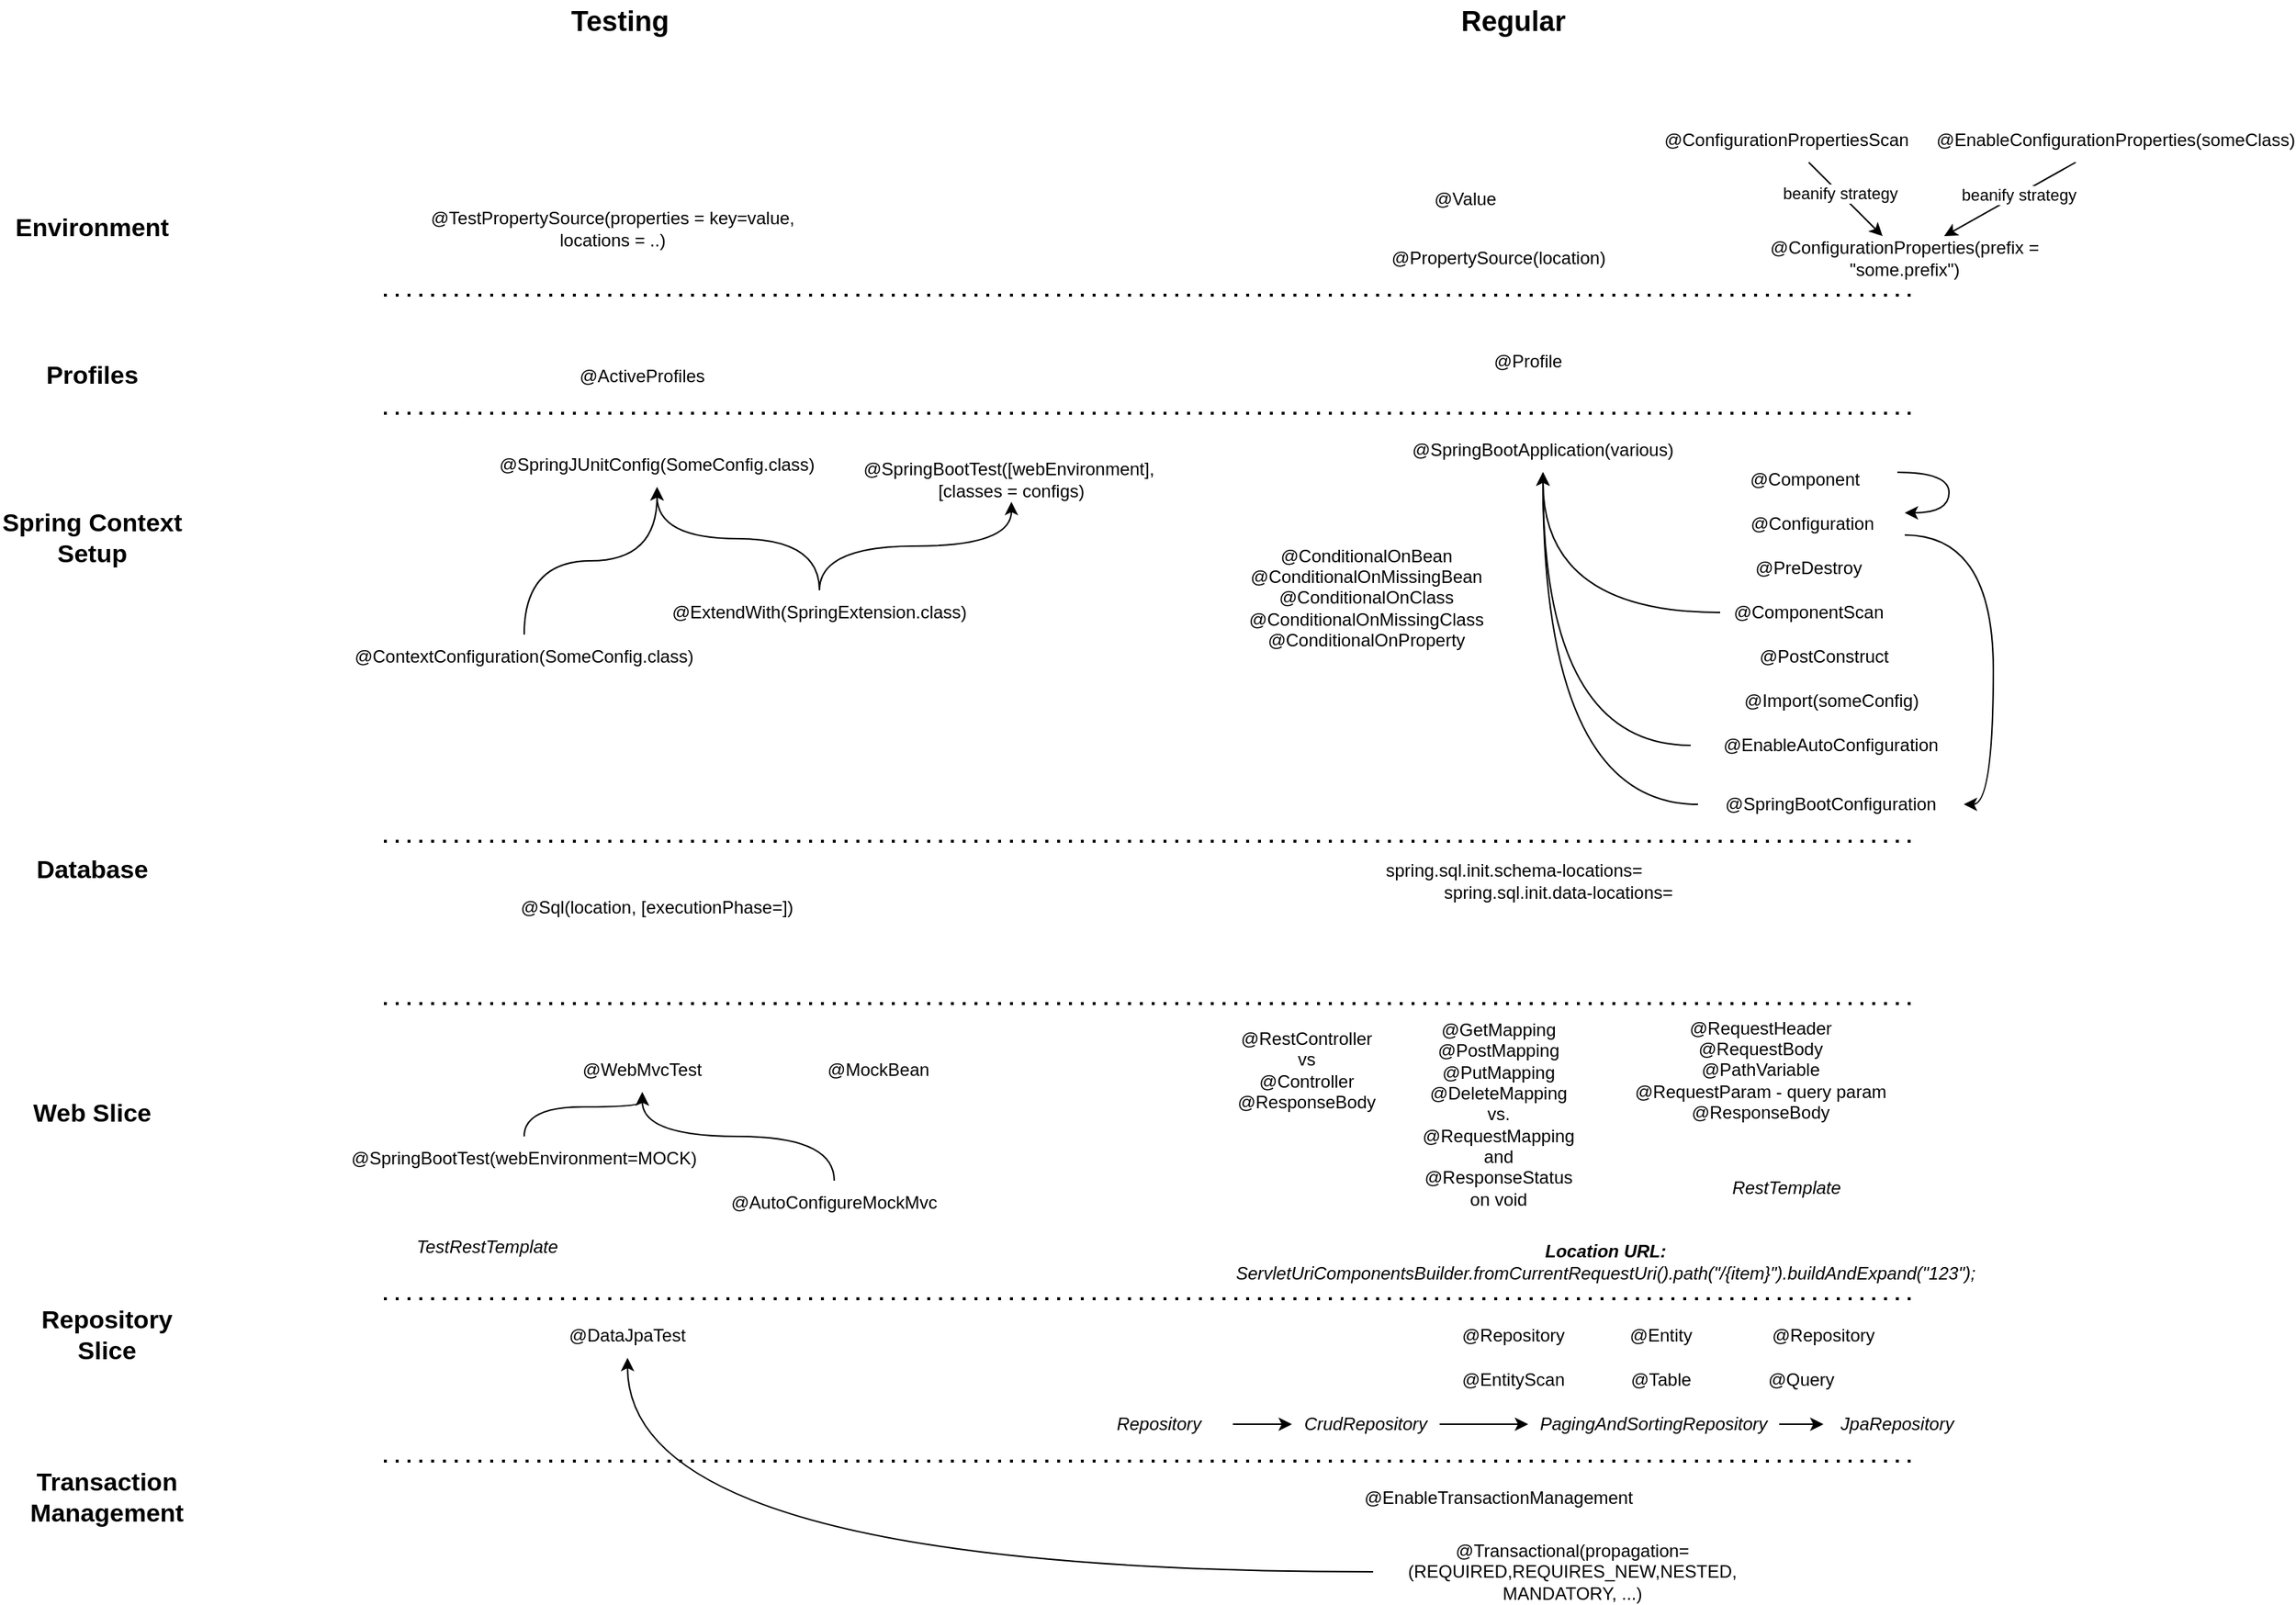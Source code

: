 <mxfile version="24.1.0" type="device">
  <diagram name="Page-1" id="GkUBHkfAdRPHa9jmL9Ta">
    <mxGraphModel dx="1712" dy="2444" grid="1" gridSize="10" guides="1" tooltips="1" connect="1" arrows="1" fold="1" page="1" pageScale="1" pageWidth="827" pageHeight="1169" math="0" shadow="0">
      <root>
        <mxCell id="0" />
        <mxCell id="1" parent="0" />
        <mxCell id="6Yl5WeawwzPgyNrMgm4S-1" value="@SpringJUnitConfig(SomeConfig.class)" style="text;html=1;align=center;verticalAlign=middle;whiteSpace=wrap;rounded=0;" vertex="1" parent="1">
          <mxGeometry x="90" y="190" width="270" height="30" as="geometry" />
        </mxCell>
        <mxCell id="6Yl5WeawwzPgyNrMgm4S-4" style="edgeStyle=orthogonalEdgeStyle;rounded=0;orthogonalLoop=1;jettySize=auto;html=1;entryX=0.5;entryY=1;entryDx=0;entryDy=0;curved=1;" edge="1" parent="1" source="6Yl5WeawwzPgyNrMgm4S-2" target="6Yl5WeawwzPgyNrMgm4S-1">
          <mxGeometry relative="1" as="geometry" />
        </mxCell>
        <mxCell id="6Yl5WeawwzPgyNrMgm4S-2" value="@ContextConfiguration(SomeConfig.class)" style="text;html=1;align=center;verticalAlign=middle;whiteSpace=wrap;rounded=0;" vertex="1" parent="1">
          <mxGeometry y="320" width="270" height="30" as="geometry" />
        </mxCell>
        <mxCell id="6Yl5WeawwzPgyNrMgm4S-5" style="edgeStyle=orthogonalEdgeStyle;rounded=0;orthogonalLoop=1;jettySize=auto;html=1;entryX=0.5;entryY=1;entryDx=0;entryDy=0;curved=1;" edge="1" parent="1" source="6Yl5WeawwzPgyNrMgm4S-3" target="6Yl5WeawwzPgyNrMgm4S-1">
          <mxGeometry relative="1" as="geometry" />
        </mxCell>
        <mxCell id="6Yl5WeawwzPgyNrMgm4S-23" style="edgeStyle=orthogonalEdgeStyle;rounded=0;orthogonalLoop=1;jettySize=auto;html=1;curved=1;" edge="1" parent="1" source="6Yl5WeawwzPgyNrMgm4S-3" target="6Yl5WeawwzPgyNrMgm4S-12">
          <mxGeometry relative="1" as="geometry" />
        </mxCell>
        <mxCell id="6Yl5WeawwzPgyNrMgm4S-3" value="@Extend&lt;span style=&quot;background-color: initial;&quot;&gt;With(SpringExtension.class)&lt;/span&gt;" style="text;html=1;align=center;verticalAlign=middle;whiteSpace=wrap;rounded=0;" vertex="1" parent="1">
          <mxGeometry x="200" y="290" width="270" height="30" as="geometry" />
        </mxCell>
        <mxCell id="6Yl5WeawwzPgyNrMgm4S-6" value="Profiles" style="text;html=1;align=center;verticalAlign=middle;whiteSpace=wrap;rounded=0;fontSize=17;fontStyle=1" vertex="1" parent="1">
          <mxGeometry x="-220" y="130" width="125" height="30" as="geometry" />
        </mxCell>
        <mxCell id="6Yl5WeawwzPgyNrMgm4S-8" value="@TestPropertySource(properties = key=value, locations = ..)" style="text;html=1;align=center;verticalAlign=middle;whiteSpace=wrap;rounded=0;" vertex="1" parent="1">
          <mxGeometry x="60" y="30" width="270" height="30" as="geometry" />
        </mxCell>
        <mxCell id="6Yl5WeawwzPgyNrMgm4S-9" value="@Sql(location, [executionPhase=])" style="text;html=1;align=center;verticalAlign=middle;whiteSpace=wrap;rounded=0;" vertex="1" parent="1">
          <mxGeometry x="90" y="490" width="270" height="30" as="geometry" />
        </mxCell>
        <mxCell id="6Yl5WeawwzPgyNrMgm4S-10" value="@ActiveProfiles" style="text;html=1;align=center;verticalAlign=middle;whiteSpace=wrap;rounded=0;" vertex="1" parent="1">
          <mxGeometry x="80" y="130" width="270" height="30" as="geometry" />
        </mxCell>
        <mxCell id="6Yl5WeawwzPgyNrMgm4S-11" value="@Profile" style="text;html=1;align=center;verticalAlign=middle;whiteSpace=wrap;rounded=0;" vertex="1" parent="1">
          <mxGeometry x="680" y="120" width="270" height="30" as="geometry" />
        </mxCell>
        <mxCell id="6Yl5WeawwzPgyNrMgm4S-12" value="@SpringBootTest([webEnvironment],&amp;nbsp;&lt;div&gt;[classes = configs)&lt;/div&gt;" style="text;html=1;align=center;verticalAlign=middle;whiteSpace=wrap;rounded=0;" vertex="1" parent="1">
          <mxGeometry x="330" y="200" width="270" height="30" as="geometry" />
        </mxCell>
        <mxCell id="6Yl5WeawwzPgyNrMgm4S-13" value="Spring Context Setup" style="text;html=1;align=center;verticalAlign=middle;whiteSpace=wrap;rounded=0;fontSize=17;fontStyle=1" vertex="1" parent="1">
          <mxGeometry x="-220" y="240" width="125" height="30" as="geometry" />
        </mxCell>
        <mxCell id="6Yl5WeawwzPgyNrMgm4S-15" value="Environment" style="text;html=1;align=center;verticalAlign=middle;whiteSpace=wrap;rounded=0;fontSize=17;fontStyle=1" vertex="1" parent="1">
          <mxGeometry x="-220" y="30" width="125" height="30" as="geometry" />
        </mxCell>
        <mxCell id="6Yl5WeawwzPgyNrMgm4S-16" value="Database" style="text;html=1;align=center;verticalAlign=middle;whiteSpace=wrap;rounded=0;fontSize=17;fontStyle=1" vertex="1" parent="1">
          <mxGeometry x="-220" y="465" width="125" height="30" as="geometry" />
        </mxCell>
        <mxCell id="6Yl5WeawwzPgyNrMgm4S-17" value="spring.sql.init.schema-locations=" style="text;html=1;align=center;verticalAlign=middle;resizable=0;points=[];autosize=1;strokeColor=none;fillColor=none;" vertex="1" parent="1">
          <mxGeometry x="705" y="465" width="200" height="30" as="geometry" />
        </mxCell>
        <mxCell id="6Yl5WeawwzPgyNrMgm4S-18" value="spring.sql.init.data-locations=" style="text;html=1;align=center;verticalAlign=middle;resizable=0;points=[];autosize=1;strokeColor=none;fillColor=none;" vertex="1" parent="1">
          <mxGeometry x="745" y="480" width="180" height="30" as="geometry" />
        </mxCell>
        <mxCell id="6Yl5WeawwzPgyNrMgm4S-24" value="Web Slice" style="text;html=1;align=center;verticalAlign=middle;whiteSpace=wrap;rounded=0;fontSize=17;fontStyle=1" vertex="1" parent="1">
          <mxGeometry x="-220" y="630" width="125" height="30" as="geometry" />
        </mxCell>
        <mxCell id="6Yl5WeawwzPgyNrMgm4S-25" value="@WebMvcTest" style="text;html=1;align=center;verticalAlign=middle;whiteSpace=wrap;rounded=0;" vertex="1" parent="1">
          <mxGeometry x="80" y="600" width="270" height="30" as="geometry" />
        </mxCell>
        <mxCell id="6Yl5WeawwzPgyNrMgm4S-27" style="edgeStyle=orthogonalEdgeStyle;rounded=0;orthogonalLoop=1;jettySize=auto;html=1;entryX=0.5;entryY=1;entryDx=0;entryDy=0;curved=1;" edge="1" parent="1" source="6Yl5WeawwzPgyNrMgm4S-26" target="6Yl5WeawwzPgyNrMgm4S-25">
          <mxGeometry relative="1" as="geometry" />
        </mxCell>
        <mxCell id="6Yl5WeawwzPgyNrMgm4S-26" value="@SpringBootTest(webEnvironment=MOCK)" style="text;html=1;align=center;verticalAlign=middle;whiteSpace=wrap;rounded=0;" vertex="1" parent="1">
          <mxGeometry y="660" width="270" height="30" as="geometry" />
        </mxCell>
        <mxCell id="6Yl5WeawwzPgyNrMgm4S-29" style="edgeStyle=orthogonalEdgeStyle;rounded=0;orthogonalLoop=1;jettySize=auto;html=1;curved=1;" edge="1" parent="1" source="6Yl5WeawwzPgyNrMgm4S-28" target="6Yl5WeawwzPgyNrMgm4S-25">
          <mxGeometry relative="1" as="geometry" />
        </mxCell>
        <mxCell id="6Yl5WeawwzPgyNrMgm4S-28" value="@AutoConfigureMockMvc" style="text;html=1;align=center;verticalAlign=middle;whiteSpace=wrap;rounded=0;" vertex="1" parent="1">
          <mxGeometry x="210" y="690" width="270" height="30" as="geometry" />
        </mxCell>
        <mxCell id="6Yl5WeawwzPgyNrMgm4S-30" value="@MockBean" style="text;html=1;align=center;verticalAlign=middle;whiteSpace=wrap;rounded=0;" vertex="1" parent="1">
          <mxGeometry x="320" y="600" width="110" height="30" as="geometry" />
        </mxCell>
        <mxCell id="6Yl5WeawwzPgyNrMgm4S-31" value="Repository Slice" style="text;html=1;align=center;verticalAlign=middle;whiteSpace=wrap;rounded=0;fontSize=17;fontStyle=1" vertex="1" parent="1">
          <mxGeometry x="-210" y="780" width="125" height="30" as="geometry" />
        </mxCell>
        <mxCell id="6Yl5WeawwzPgyNrMgm4S-32" value="@DataJpaTest" style="text;html=1;align=center;verticalAlign=middle;whiteSpace=wrap;rounded=0;" vertex="1" parent="1">
          <mxGeometry x="70" y="780" width="270" height="30" as="geometry" />
        </mxCell>
        <mxCell id="6Yl5WeawwzPgyNrMgm4S-49" style="edgeStyle=orthogonalEdgeStyle;rounded=0;orthogonalLoop=1;jettySize=auto;html=1;exitX=0;exitY=0.5;exitDx=0;exitDy=0;entryX=0.5;entryY=1;entryDx=0;entryDy=0;curved=1;" edge="1" parent="1" source="6Yl5WeawwzPgyNrMgm4S-33" target="6Yl5WeawwzPgyNrMgm4S-46">
          <mxGeometry relative="1" as="geometry" />
        </mxCell>
        <mxCell id="6Yl5WeawwzPgyNrMgm4S-33" value="@ComponentScan" style="text;html=1;align=center;verticalAlign=middle;whiteSpace=wrap;rounded=0;" vertex="1" parent="1">
          <mxGeometry x="945" y="290" width="120" height="30" as="geometry" />
        </mxCell>
        <mxCell id="6Yl5WeawwzPgyNrMgm4S-64" style="edgeStyle=orthogonalEdgeStyle;rounded=0;orthogonalLoop=1;jettySize=auto;html=1;entryX=1;entryY=0.5;entryDx=0;entryDy=0;curved=1;exitX=1;exitY=0.75;exitDx=0;exitDy=0;" edge="1" parent="1" source="6Yl5WeawwzPgyNrMgm4S-34" target="6Yl5WeawwzPgyNrMgm4S-47">
          <mxGeometry relative="1" as="geometry">
            <Array as="points">
              <mxPoint x="1130" y="253" />
              <mxPoint x="1130" y="435" />
            </Array>
          </mxGeometry>
        </mxCell>
        <mxCell id="6Yl5WeawwzPgyNrMgm4S-34" value="@Configuration" style="text;html=1;align=center;verticalAlign=middle;whiteSpace=wrap;rounded=0;" vertex="1" parent="1">
          <mxGeometry x="945" y="230" width="125" height="30" as="geometry" />
        </mxCell>
        <mxCell id="6Yl5WeawwzPgyNrMgm4S-35" value="@Value" style="text;html=1;align=center;verticalAlign=middle;whiteSpace=wrap;rounded=0;" vertex="1" parent="1">
          <mxGeometry x="730" y="10" width="85" height="30" as="geometry" />
        </mxCell>
        <mxCell id="6Yl5WeawwzPgyNrMgm4S-36" value="Testing" style="text;html=1;align=center;verticalAlign=middle;whiteSpace=wrap;rounded=0;fontSize=19;fontStyle=1" vertex="1" parent="1">
          <mxGeometry x="170" y="-110" width="60" height="30" as="geometry" />
        </mxCell>
        <mxCell id="6Yl5WeawwzPgyNrMgm4S-37" value="Regular" style="text;html=1;align=center;verticalAlign=middle;whiteSpace=wrap;rounded=0;fontSize=19;fontStyle=1" vertex="1" parent="1">
          <mxGeometry x="775" y="-110" width="60" height="30" as="geometry" />
        </mxCell>
        <mxCell id="6Yl5WeawwzPgyNrMgm4S-39" value="@PostConstruct" style="text;html=1;align=center;verticalAlign=middle;whiteSpace=wrap;rounded=0;" vertex="1" parent="1">
          <mxGeometry x="952.5" y="320" width="125" height="30" as="geometry" />
        </mxCell>
        <mxCell id="6Yl5WeawwzPgyNrMgm4S-41" value="@PreDestroy" style="text;html=1;align=center;verticalAlign=middle;whiteSpace=wrap;rounded=0;" vertex="1" parent="1">
          <mxGeometry x="965" y="260" width="80" height="30" as="geometry" />
        </mxCell>
        <mxCell id="6Yl5WeawwzPgyNrMgm4S-42" value="@PropertySource(location)" style="text;html=1;align=center;verticalAlign=middle;whiteSpace=wrap;rounded=0;" vertex="1" parent="1">
          <mxGeometry x="710" y="50" width="170" height="30" as="geometry" />
        </mxCell>
        <mxCell id="6Yl5WeawwzPgyNrMgm4S-43" value="@Repository" style="text;html=1;align=center;verticalAlign=middle;whiteSpace=wrap;rounded=0;" vertex="1" parent="1">
          <mxGeometry x="755" y="780" width="100" height="30" as="geometry" />
        </mxCell>
        <mxCell id="6Yl5WeawwzPgyNrMgm4S-44" value="@EntityScan" style="text;html=1;align=center;verticalAlign=middle;whiteSpace=wrap;rounded=0;" vertex="1" parent="1">
          <mxGeometry x="750" y="810" width="110" height="30" as="geometry" />
        </mxCell>
        <mxCell id="6Yl5WeawwzPgyNrMgm4S-45" value="@Import(someConfig)" style="text;html=1;align=center;verticalAlign=middle;whiteSpace=wrap;rounded=0;" vertex="1" parent="1">
          <mxGeometry x="947.5" y="350" width="145" height="30" as="geometry" />
        </mxCell>
        <mxCell id="6Yl5WeawwzPgyNrMgm4S-46" value="@SpringBootApplication(various)" style="text;html=1;align=center;verticalAlign=middle;whiteSpace=wrap;rounded=0;" vertex="1" parent="1">
          <mxGeometry x="690" y="180" width="270" height="30" as="geometry" />
        </mxCell>
        <mxCell id="6Yl5WeawwzPgyNrMgm4S-48" style="edgeStyle=orthogonalEdgeStyle;rounded=0;orthogonalLoop=1;jettySize=auto;html=1;entryX=0.5;entryY=1;entryDx=0;entryDy=0;curved=1;exitX=0;exitY=0.5;exitDx=0;exitDy=0;" edge="1" parent="1" source="6Yl5WeawwzPgyNrMgm4S-47" target="6Yl5WeawwzPgyNrMgm4S-46">
          <mxGeometry relative="1" as="geometry" />
        </mxCell>
        <mxCell id="6Yl5WeawwzPgyNrMgm4S-47" value="@SpringBootConfiguration" style="text;html=1;align=center;verticalAlign=middle;whiteSpace=wrap;rounded=0;" vertex="1" parent="1">
          <mxGeometry x="930" y="420" width="180" height="30" as="geometry" />
        </mxCell>
        <mxCell id="6Yl5WeawwzPgyNrMgm4S-51" style="edgeStyle=orthogonalEdgeStyle;rounded=0;orthogonalLoop=1;jettySize=auto;html=1;entryX=0.5;entryY=1;entryDx=0;entryDy=0;curved=1;exitX=0;exitY=0.5;exitDx=0;exitDy=0;" edge="1" parent="1" source="6Yl5WeawwzPgyNrMgm4S-50" target="6Yl5WeawwzPgyNrMgm4S-46">
          <mxGeometry relative="1" as="geometry">
            <mxPoint x="893" y="210" as="targetPoint" />
          </mxGeometry>
        </mxCell>
        <mxCell id="6Yl5WeawwzPgyNrMgm4S-50" value="@EnableAutoConfiguration" style="text;html=1;align=center;verticalAlign=middle;whiteSpace=wrap;rounded=0;" vertex="1" parent="1">
          <mxGeometry x="925" y="380" width="190" height="30" as="geometry" />
        </mxCell>
        <mxCell id="6Yl5WeawwzPgyNrMgm4S-52" value="" style="endArrow=none;dashed=1;html=1;dashPattern=1 3;strokeWidth=2;rounded=0;" edge="1" parent="1">
          <mxGeometry width="50" height="50" relative="1" as="geometry">
            <mxPoint x="40" y="170" as="sourcePoint" />
            <mxPoint x="1080" y="170" as="targetPoint" />
          </mxGeometry>
        </mxCell>
        <mxCell id="6Yl5WeawwzPgyNrMgm4S-53" value="" style="endArrow=none;dashed=1;html=1;dashPattern=1 3;strokeWidth=2;rounded=0;" edge="1" parent="1">
          <mxGeometry width="50" height="50" relative="1" as="geometry">
            <mxPoint x="40" y="460" as="sourcePoint" />
            <mxPoint x="1080" y="460" as="targetPoint" />
          </mxGeometry>
        </mxCell>
        <mxCell id="6Yl5WeawwzPgyNrMgm4S-54" value="" style="endArrow=none;dashed=1;html=1;dashPattern=1 3;strokeWidth=2;rounded=0;" edge="1" parent="1">
          <mxGeometry width="50" height="50" relative="1" as="geometry">
            <mxPoint x="40" y="570" as="sourcePoint" />
            <mxPoint x="1080" y="570" as="targetPoint" />
          </mxGeometry>
        </mxCell>
        <mxCell id="6Yl5WeawwzPgyNrMgm4S-55" value="" style="endArrow=none;dashed=1;html=1;dashPattern=1 3;strokeWidth=2;rounded=0;" edge="1" parent="1">
          <mxGeometry width="50" height="50" relative="1" as="geometry">
            <mxPoint x="40" y="770" as="sourcePoint" />
            <mxPoint x="1080" y="770" as="targetPoint" />
          </mxGeometry>
        </mxCell>
        <mxCell id="6Yl5WeawwzPgyNrMgm4S-56" value="" style="endArrow=none;dashed=1;html=1;dashPattern=1 3;strokeWidth=2;rounded=0;" edge="1" parent="1">
          <mxGeometry width="50" height="50" relative="1" as="geometry">
            <mxPoint x="40" y="90" as="sourcePoint" />
            <mxPoint x="1080" y="90" as="targetPoint" />
          </mxGeometry>
        </mxCell>
        <mxCell id="6Yl5WeawwzPgyNrMgm4S-57" value="Transaction Management" style="text;html=1;align=center;verticalAlign=middle;whiteSpace=wrap;rounded=0;fontSize=17;fontStyle=1" vertex="1" parent="1">
          <mxGeometry x="-210" y="890" width="125" height="30" as="geometry" />
        </mxCell>
        <mxCell id="6Yl5WeawwzPgyNrMgm4S-59" value="@EnableTransactionManagement" style="text;html=1;align=center;verticalAlign=middle;whiteSpace=wrap;rounded=0;" vertex="1" parent="1">
          <mxGeometry x="660" y="890" width="270" height="30" as="geometry" />
        </mxCell>
        <mxCell id="6Yl5WeawwzPgyNrMgm4S-63" style="edgeStyle=orthogonalEdgeStyle;rounded=0;orthogonalLoop=1;jettySize=auto;html=1;entryX=0.5;entryY=1;entryDx=0;entryDy=0;curved=1;" edge="1" parent="1" source="6Yl5WeawwzPgyNrMgm4S-60" target="6Yl5WeawwzPgyNrMgm4S-32">
          <mxGeometry relative="1" as="geometry" />
        </mxCell>
        <mxCell id="6Yl5WeawwzPgyNrMgm4S-60" value="@Transactional(propagation=(REQUIRED,REQUIRES_NEW,NESTED, MANDATORY, ...)" style="text;html=1;align=center;verticalAlign=middle;whiteSpace=wrap;rounded=0;" vertex="1" parent="1">
          <mxGeometry x="710" y="940" width="270" height="30" as="geometry" />
        </mxCell>
        <mxCell id="6Yl5WeawwzPgyNrMgm4S-61" value="" style="endArrow=none;dashed=1;html=1;dashPattern=1 3;strokeWidth=2;rounded=0;" edge="1" parent="1">
          <mxGeometry width="50" height="50" relative="1" as="geometry">
            <mxPoint x="40" y="880" as="sourcePoint" />
            <mxPoint x="1080" y="880" as="targetPoint" />
          </mxGeometry>
        </mxCell>
        <mxCell id="6Yl5WeawwzPgyNrMgm4S-68" style="edgeStyle=orthogonalEdgeStyle;rounded=0;orthogonalLoop=1;jettySize=auto;html=1;curved=1;entryX=1;entryY=0.25;entryDx=0;entryDy=0;" edge="1" parent="1" source="6Yl5WeawwzPgyNrMgm4S-66" target="6Yl5WeawwzPgyNrMgm4S-34">
          <mxGeometry relative="1" as="geometry">
            <mxPoint x="1140" y="215" as="targetPoint" />
            <Array as="points">
              <mxPoint x="1100" y="210" />
              <mxPoint x="1100" y="238" />
            </Array>
          </mxGeometry>
        </mxCell>
        <mxCell id="6Yl5WeawwzPgyNrMgm4S-66" value="@Component" style="text;html=1;align=center;verticalAlign=middle;whiteSpace=wrap;rounded=0;" vertex="1" parent="1">
          <mxGeometry x="940" y="200" width="125" height="30" as="geometry" />
        </mxCell>
        <mxCell id="6Yl5WeawwzPgyNrMgm4S-70" value="@ConfigurationProperties(prefix = &quot;some.prefix&quot;)" style="text;html=1;align=center;verticalAlign=middle;whiteSpace=wrap;rounded=0;" vertex="1" parent="1">
          <mxGeometry x="950" y="50" width="240" height="30" as="geometry" />
        </mxCell>
        <mxCell id="6Yl5WeawwzPgyNrMgm4S-76" style="rounded=0;orthogonalLoop=1;jettySize=auto;html=1;" edge="1" parent="1" source="6Yl5WeawwzPgyNrMgm4S-71" target="6Yl5WeawwzPgyNrMgm4S-70">
          <mxGeometry relative="1" as="geometry" />
        </mxCell>
        <mxCell id="6Yl5WeawwzPgyNrMgm4S-77" value="beanify strategy" style="edgeLabel;html=1;align=center;verticalAlign=middle;resizable=0;points=[];" vertex="1" connectable="0" parent="6Yl5WeawwzPgyNrMgm4S-76">
          <mxGeometry x="-0.124" relative="1" as="geometry">
            <mxPoint as="offset" />
          </mxGeometry>
        </mxCell>
        <mxCell id="6Yl5WeawwzPgyNrMgm4S-71" value="@EnableConfigurationProperties(someClass)" style="text;html=1;align=center;verticalAlign=middle;whiteSpace=wrap;rounded=0;" vertex="1" parent="1">
          <mxGeometry x="1092.5" y="-30" width="240" height="30" as="geometry" />
        </mxCell>
        <mxCell id="6Yl5WeawwzPgyNrMgm4S-74" style="rounded=0;orthogonalLoop=1;jettySize=auto;html=1;" edge="1" parent="1" source="6Yl5WeawwzPgyNrMgm4S-72" target="6Yl5WeawwzPgyNrMgm4S-70">
          <mxGeometry relative="1" as="geometry" />
        </mxCell>
        <mxCell id="6Yl5WeawwzPgyNrMgm4S-75" value="beanify strategy" style="edgeLabel;html=1;align=center;verticalAlign=middle;resizable=0;points=[];" vertex="1" connectable="0" parent="6Yl5WeawwzPgyNrMgm4S-74">
          <mxGeometry x="-0.151" relative="1" as="geometry">
            <mxPoint as="offset" />
          </mxGeometry>
        </mxCell>
        <mxCell id="6Yl5WeawwzPgyNrMgm4S-72" value="@ConfigurationPropertiesScan" style="text;html=1;align=center;verticalAlign=middle;whiteSpace=wrap;rounded=0;" vertex="1" parent="1">
          <mxGeometry x="870" y="-30" width="240" height="30" as="geometry" />
        </mxCell>
        <mxCell id="6Yl5WeawwzPgyNrMgm4S-78" value="@ConditionalOnBean&lt;div&gt;@ConditionalOnMissingBean&lt;/div&gt;&lt;div&gt;@ConditionalOnClass&lt;/div&gt;&lt;div&gt;@ConditionalOnMissingClass&lt;/div&gt;&lt;div&gt;@ConditionalOnProperty&lt;/div&gt;" style="text;html=1;align=center;verticalAlign=middle;whiteSpace=wrap;rounded=0;" vertex="1" parent="1">
          <mxGeometry x="642.5" y="280" width="125" height="30" as="geometry" />
        </mxCell>
        <mxCell id="6Yl5WeawwzPgyNrMgm4S-85" value="@Entity" style="text;html=1;align=center;verticalAlign=middle;whiteSpace=wrap;rounded=0;" vertex="1" parent="1">
          <mxGeometry x="855" y="780" width="100" height="30" as="geometry" />
        </mxCell>
        <mxCell id="6Yl5WeawwzPgyNrMgm4S-86" value="@Table" style="text;html=1;align=center;verticalAlign=middle;whiteSpace=wrap;rounded=0;" vertex="1" parent="1">
          <mxGeometry x="855" y="810" width="100" height="30" as="geometry" />
        </mxCell>
        <mxCell id="6Yl5WeawwzPgyNrMgm4S-87" value="@Repository" style="text;html=1;align=center;verticalAlign=middle;whiteSpace=wrap;rounded=0;" vertex="1" parent="1">
          <mxGeometry x="965" y="780" width="100" height="30" as="geometry" />
        </mxCell>
        <mxCell id="6Yl5WeawwzPgyNrMgm4S-91" style="edgeStyle=orthogonalEdgeStyle;rounded=0;orthogonalLoop=1;jettySize=auto;html=1;fontStyle=2" edge="1" parent="1" source="6Yl5WeawwzPgyNrMgm4S-88" target="6Yl5WeawwzPgyNrMgm4S-89">
          <mxGeometry relative="1" as="geometry" />
        </mxCell>
        <mxCell id="6Yl5WeawwzPgyNrMgm4S-88" value="Repository" style="text;html=1;align=center;verticalAlign=middle;whiteSpace=wrap;rounded=0;fontStyle=2" vertex="1" parent="1">
          <mxGeometry x="515" y="840" width="100" height="30" as="geometry" />
        </mxCell>
        <mxCell id="6Yl5WeawwzPgyNrMgm4S-93" style="edgeStyle=orthogonalEdgeStyle;rounded=0;orthogonalLoop=1;jettySize=auto;html=1;fontStyle=2" edge="1" parent="1" source="6Yl5WeawwzPgyNrMgm4S-89" target="6Yl5WeawwzPgyNrMgm4S-92">
          <mxGeometry relative="1" as="geometry" />
        </mxCell>
        <mxCell id="6Yl5WeawwzPgyNrMgm4S-89" value="CrudRepository" style="text;html=1;align=center;verticalAlign=middle;whiteSpace=wrap;rounded=0;fontStyle=2" vertex="1" parent="1">
          <mxGeometry x="655" y="840" width="100" height="30" as="geometry" />
        </mxCell>
        <mxCell id="6Yl5WeawwzPgyNrMgm4S-90" value="JpaRepository" style="text;html=1;align=center;verticalAlign=middle;whiteSpace=wrap;rounded=0;fontStyle=2" vertex="1" parent="1">
          <mxGeometry x="1015" y="840" width="100" height="30" as="geometry" />
        </mxCell>
        <mxCell id="6Yl5WeawwzPgyNrMgm4S-94" style="edgeStyle=orthogonalEdgeStyle;rounded=0;orthogonalLoop=1;jettySize=auto;html=1;fontStyle=2" edge="1" parent="1" source="6Yl5WeawwzPgyNrMgm4S-92" target="6Yl5WeawwzPgyNrMgm4S-90">
          <mxGeometry relative="1" as="geometry" />
        </mxCell>
        <mxCell id="6Yl5WeawwzPgyNrMgm4S-92" value="PagingAndSortingRepository" style="text;html=1;align=center;verticalAlign=middle;whiteSpace=wrap;rounded=0;fontStyle=2" vertex="1" parent="1">
          <mxGeometry x="815" y="840" width="170" height="30" as="geometry" />
        </mxCell>
        <mxCell id="6Yl5WeawwzPgyNrMgm4S-95" value="@Query" style="text;html=1;align=center;verticalAlign=middle;whiteSpace=wrap;rounded=0;" vertex="1" parent="1">
          <mxGeometry x="950" y="810" width="100" height="30" as="geometry" />
        </mxCell>
        <mxCell id="6Yl5WeawwzPgyNrMgm4S-96" value="@GetMapping&lt;div&gt;@PostMapping&lt;/div&gt;&lt;div&gt;@PutMapping&lt;/div&gt;&lt;div&gt;@DeleteMapping&lt;/div&gt;&lt;div&gt;vs.&lt;/div&gt;&lt;div&gt;@RequestMapping&lt;/div&gt;&lt;div&gt;and&lt;/div&gt;&lt;div&gt;@ResponseStatus on void&lt;/div&gt;" style="text;html=1;align=center;verticalAlign=middle;whiteSpace=wrap;rounded=0;" vertex="1" parent="1">
          <mxGeometry x="745" y="630" width="100" height="30" as="geometry" />
        </mxCell>
        <mxCell id="6Yl5WeawwzPgyNrMgm4S-100" value="@RequestHeader&lt;div&gt;@RequestBody&lt;/div&gt;&lt;div&gt;@PathVariable&lt;/div&gt;&lt;div&gt;@RequestParam - query param&lt;/div&gt;&lt;div&gt;@ResponseBody&lt;/div&gt;" style="text;html=1;align=center;verticalAlign=middle;whiteSpace=wrap;rounded=0;" vertex="1" parent="1">
          <mxGeometry x="875" y="600" width="195" height="30" as="geometry" />
        </mxCell>
        <mxCell id="6Yl5WeawwzPgyNrMgm4S-101" value="@RestController&lt;div&gt;vs&lt;/div&gt;&lt;div&gt;@Controller&lt;/div&gt;&lt;div&gt;@ResponseBody&lt;/div&gt;" style="text;html=1;align=center;verticalAlign=middle;whiteSpace=wrap;rounded=0;" vertex="1" parent="1">
          <mxGeometry x="615" y="600" width="100" height="30" as="geometry" />
        </mxCell>
        <mxCell id="6Yl5WeawwzPgyNrMgm4S-102" value="&lt;b&gt;Location URL: &lt;/b&gt;ServletUriComponentsBuilder.fromCurrentRequestUri().path(&quot;/{item}&quot;).buildAndExpand(&quot;123&quot;);" style="text;html=1;align=center;verticalAlign=middle;whiteSpace=wrap;rounded=0;fontStyle=2" vertex="1" parent="1">
          <mxGeometry x="615" y="730" width="505" height="30" as="geometry" />
        </mxCell>
        <mxCell id="6Yl5WeawwzPgyNrMgm4S-103" value="RestTemplate" style="text;html=1;align=center;verticalAlign=middle;whiteSpace=wrap;rounded=0;fontStyle=2" vertex="1" parent="1">
          <mxGeometry x="940" y="680" width="100" height="30" as="geometry" />
        </mxCell>
        <mxCell id="6Yl5WeawwzPgyNrMgm4S-104" value="TestRestTemplate" style="text;html=1;align=center;verticalAlign=middle;whiteSpace=wrap;rounded=0;fontStyle=2" vertex="1" parent="1">
          <mxGeometry x="60" y="720" width="100" height="30" as="geometry" />
        </mxCell>
      </root>
    </mxGraphModel>
  </diagram>
</mxfile>

